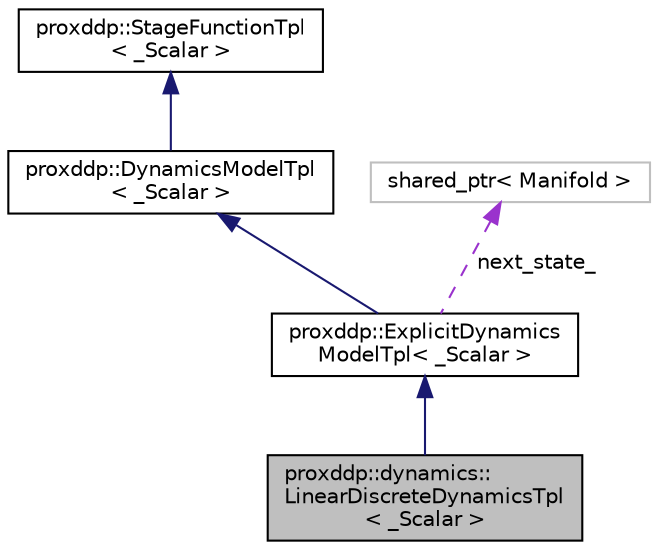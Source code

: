 digraph "proxddp::dynamics::LinearDiscreteDynamicsTpl&lt; _Scalar &gt;"
{
 // LATEX_PDF_SIZE
  bgcolor="transparent";
  edge [fontname="Helvetica",fontsize="10",labelfontname="Helvetica",labelfontsize="10"];
  node [fontname="Helvetica",fontsize="10",shape=record];
  Node1 [label="proxddp::dynamics::\lLinearDiscreteDynamicsTpl\l\< _Scalar \>",height=0.2,width=0.4,color="black", fillcolor="grey75", style="filled", fontcolor="black",tooltip="Discrete explicit linear dynamics."];
  Node2 -> Node1 [dir="back",color="midnightblue",fontsize="10",style="solid",fontname="Helvetica"];
  Node2 [label="proxddp::ExplicitDynamics\lModelTpl\< _Scalar \>",height=0.2,width=0.4,color="black",URL="$structproxddp_1_1ExplicitDynamicsModelTpl.html",tooltip="Explicit forward dynamics model ."];
  Node3 -> Node2 [dir="back",color="midnightblue",fontsize="10",style="solid",fontname="Helvetica"];
  Node3 [label="proxddp::DynamicsModelTpl\l\< _Scalar \>",height=0.2,width=0.4,color="black",URL="$structproxddp_1_1DynamicsModelTpl.html",tooltip="Dynamics model: describes system dynamics through an implicit relation ."];
  Node4 -> Node3 [dir="back",color="midnightblue",fontsize="10",style="solid",fontname="Helvetica"];
  Node4 [label="proxddp::StageFunctionTpl\l\< _Scalar \>",height=0.2,width=0.4,color="black",URL="$structproxddp_1_1StageFunctionTpl.html",tooltip="Class representing ternary functions ."];
  Node5 -> Node2 [dir="back",color="darkorchid3",fontsize="10",style="dashed",label=" next_state_" ,fontname="Helvetica"];
  Node5 [label="shared_ptr\< Manifold \>",height=0.2,width=0.4,color="grey75",tooltip=" "];
}

